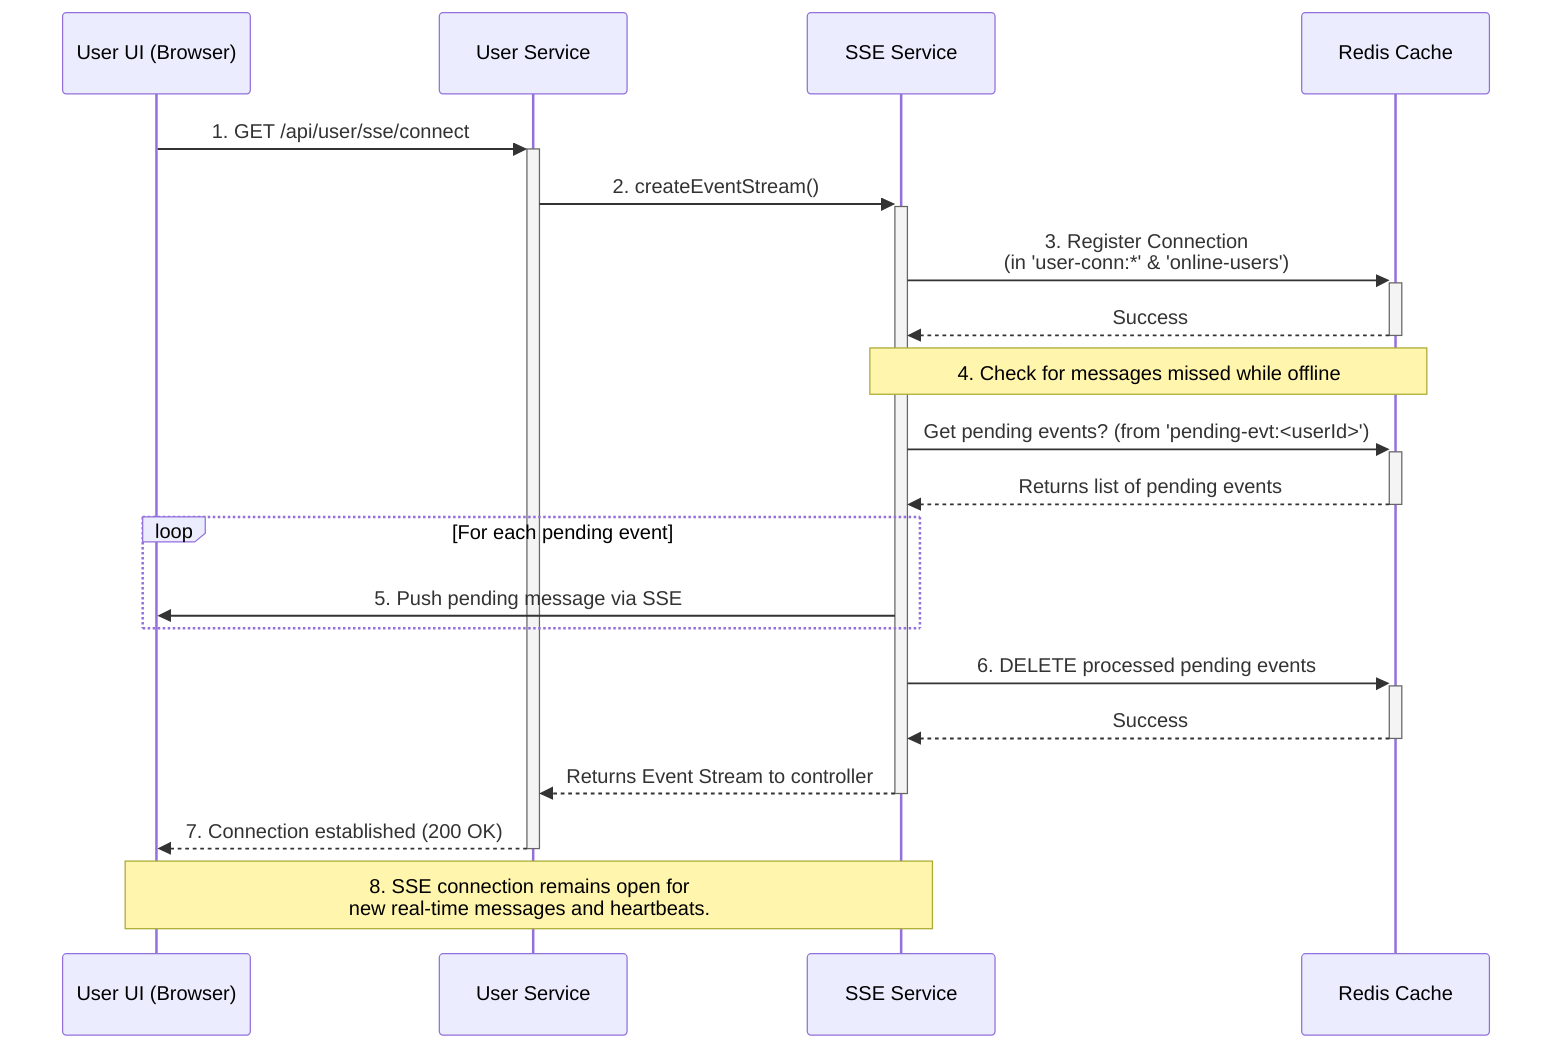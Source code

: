 sequenceDiagram
    participant UserUI as User UI (Browser)
    participant UserSvc as User Service
    participant SseSvc as SSE Service
    participant Redis as Redis Cache
    
    UserUI->>+UserSvc: 1. GET /api/user/sse/connect
    UserSvc->>+SseSvc: 2. createEventStream()
    SseSvc->>+Redis: 3. Register Connection<br/>(in 'user-conn:*' & 'online-users')
    Redis-->>-SseSvc: Success
    
    Note over SseSvc, Redis: 4. Check for messages missed while offline
    SseSvc->>+Redis: Get pending events? (from 'pending-evt:<userId>')
    Redis-->>-SseSvc: Returns list of pending events
    
    loop For each pending event
        SseSvc->>UserUI: 5. Push pending message via SSE
    end
    
    SseSvc->>+Redis: 6. DELETE processed pending events
    Redis-->>-SseSvc: Success
    SseSvc-->>-UserSvc: Returns Event Stream to controller
    UserSvc-->>-UserUI: 7. Connection established (200 OK)
    
    Note over UserUI, SseSvc: 8. SSE connection remains open for<br/>new real-time messages and heartbeats.